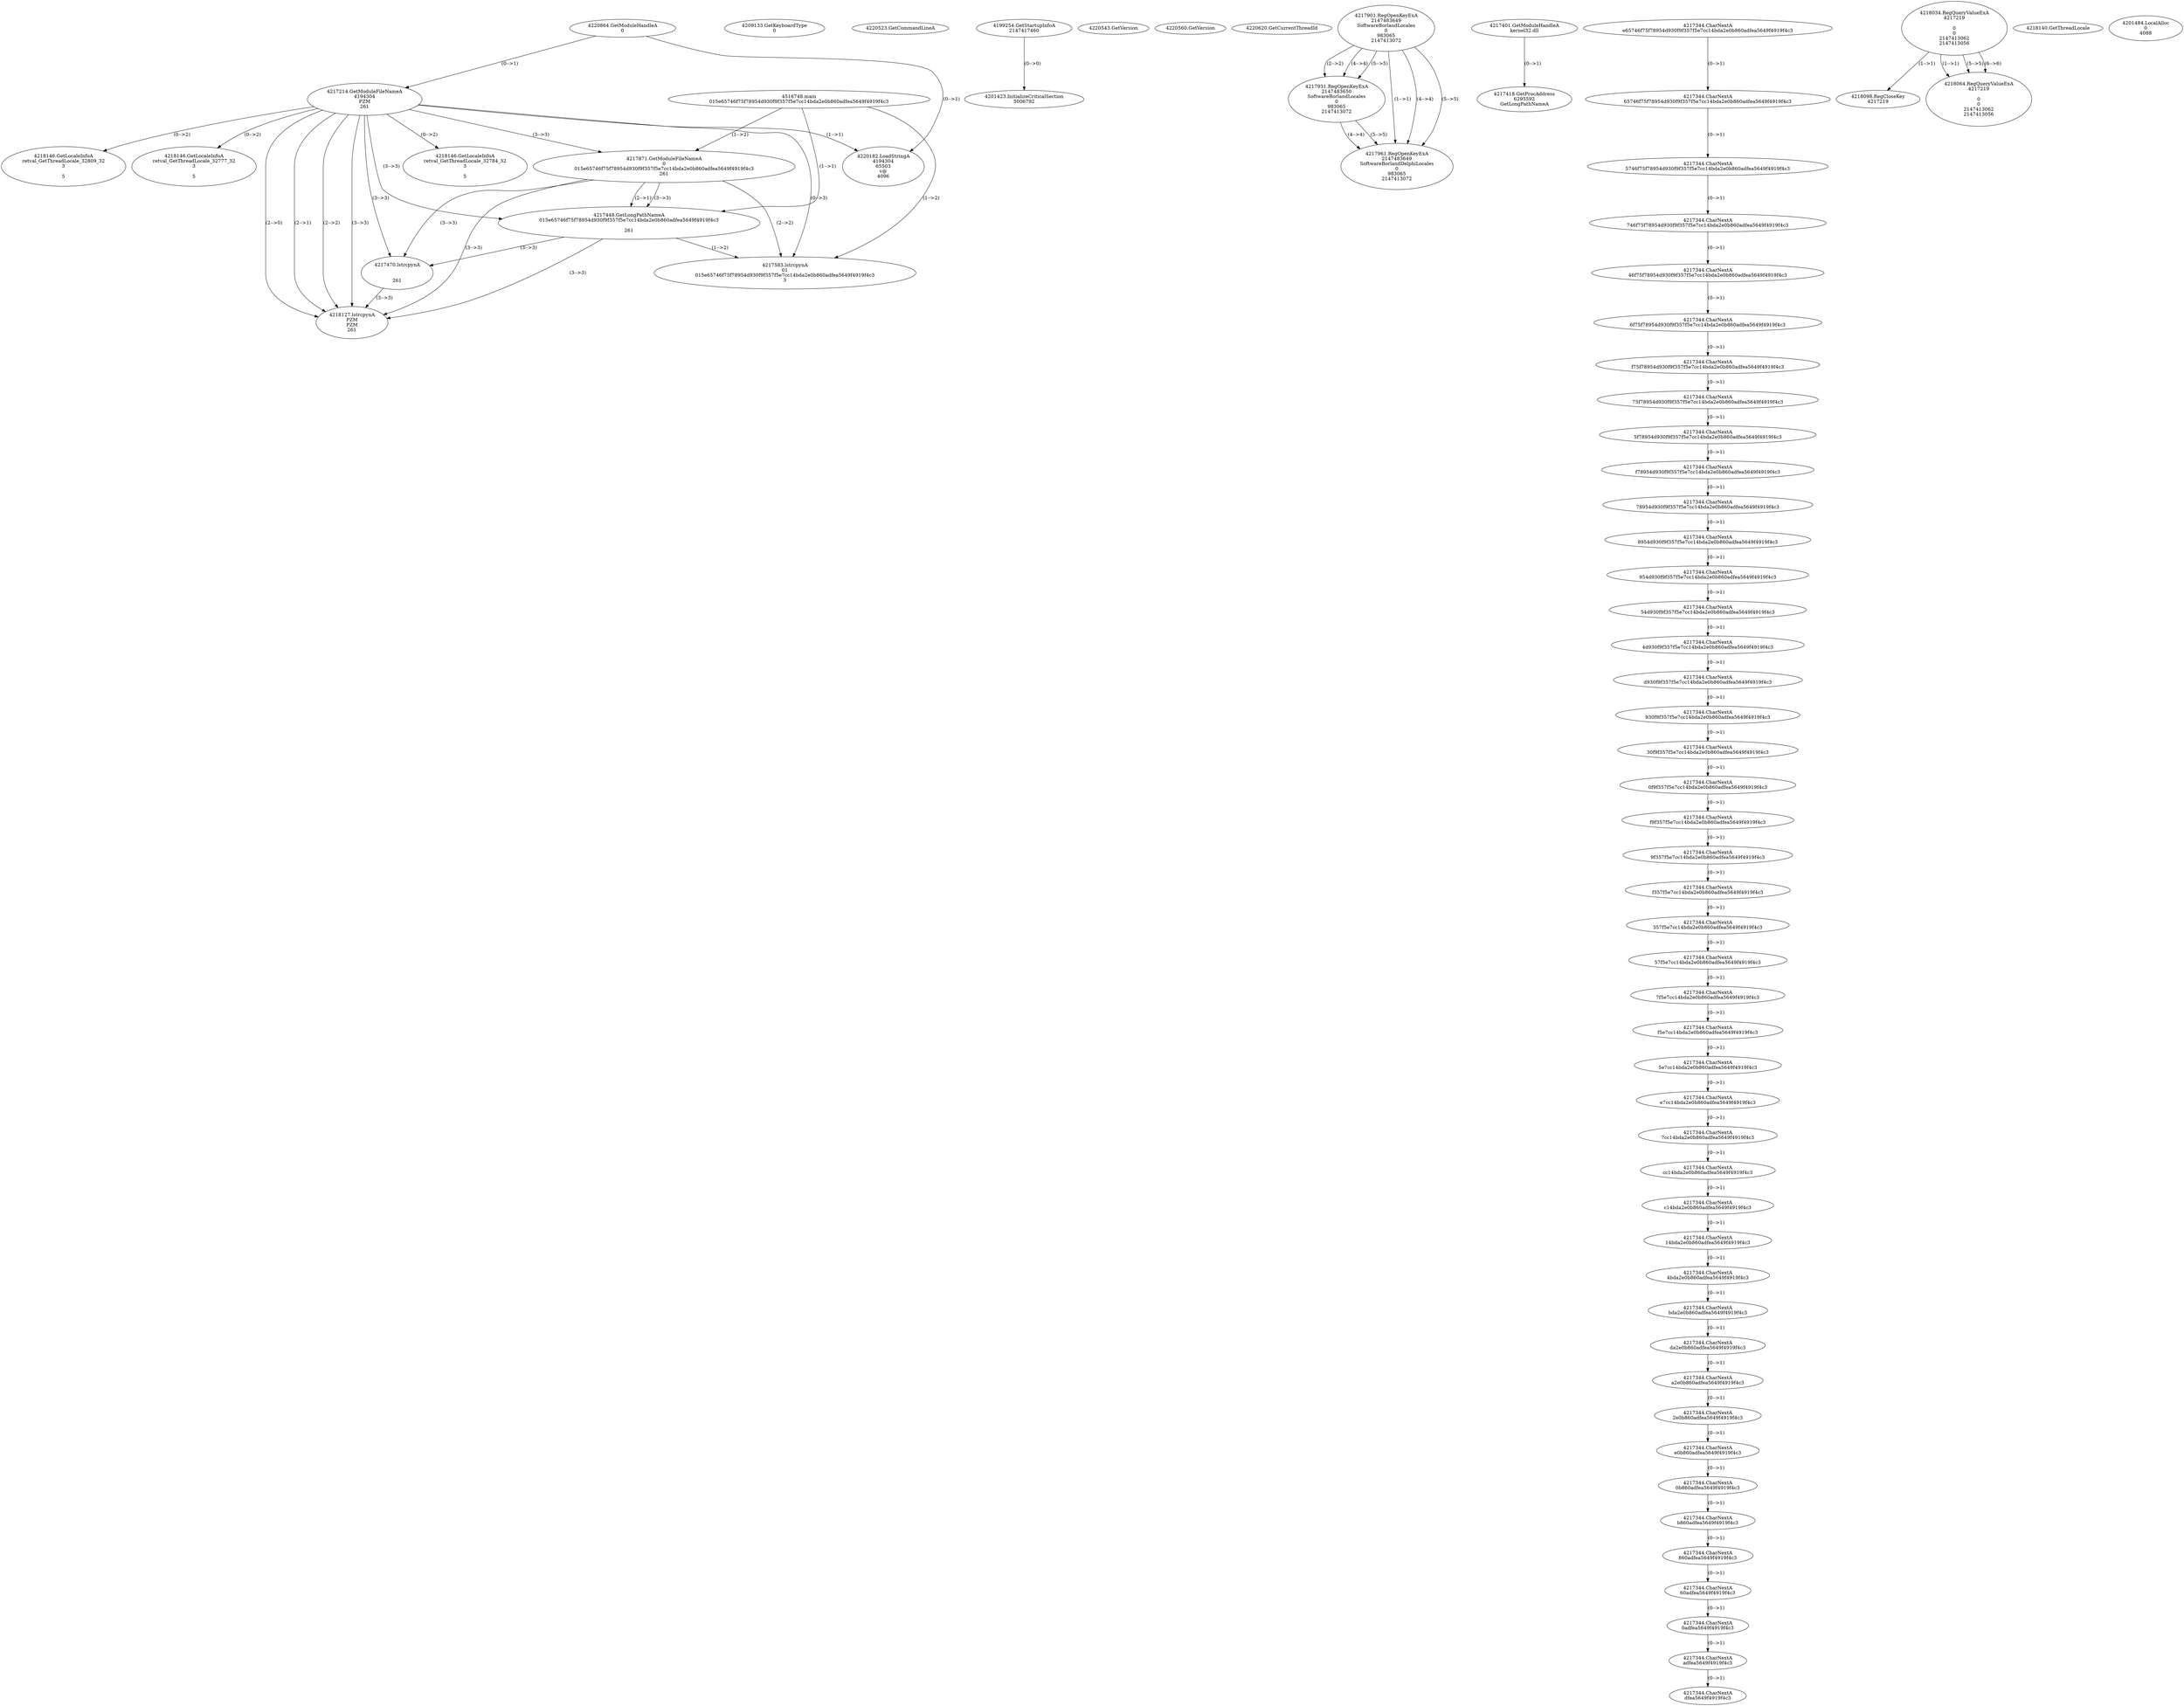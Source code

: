 // Global SCDG with merge call
digraph {
	0 [label="4516748.main
015e65746f75f78954d930f9f357f5e7cc14bda2e0b860adfea5649f4919f4c3"]
	1 [label="4220864.GetModuleHandleA
0"]
	2 [label="4209133.GetKeyboardType
0"]
	3 [label="4220523.GetCommandLineA
"]
	4 [label="4199254.GetStartupInfoA
2147417460"]
	5 [label="4220543.GetVersion
"]
	6 [label="4220560.GetVersion
"]
	7 [label="4220620.GetCurrentThreadId
"]
	8 [label="4217214.GetModuleFileNameA
4194304
PZM
261"]
	1 -> 8 [label="(0-->1)"]
	9 [label="4217871.GetModuleFileNameA
0
015e65746f75f78954d930f9f357f5e7cc14bda2e0b860adfea5649f4919f4c3
261"]
	0 -> 9 [label="(1-->2)"]
	8 -> 9 [label="(3-->3)"]
	10 [label="4217901.RegOpenKeyExA
2147483649
Software\Borland\Locales
0
983065
2147413072"]
	11 [label="4217401.GetModuleHandleA
kernel32.dll"]
	12 [label="4217418.GetProcAddress
6295592
GetLongPathNameA"]
	11 -> 12 [label="(0-->1)"]
	13 [label="4217448.GetLongPathNameA
015e65746f75f78954d930f9f357f5e7cc14bda2e0b860adfea5649f4919f4c3

261"]
	0 -> 13 [label="(1-->1)"]
	9 -> 13 [label="(2-->1)"]
	8 -> 13 [label="(3-->3)"]
	9 -> 13 [label="(3-->3)"]
	14 [label="4217583.lstrcpynA
01
015e65746f75f78954d930f9f357f5e7cc14bda2e0b860adfea5649f4919f4c3
3"]
	0 -> 14 [label="(1-->2)"]
	9 -> 14 [label="(2-->2)"]
	13 -> 14 [label="(1-->2)"]
	8 -> 14 [label="(0-->3)"]
	15 [label="4217344.CharNextA
e65746f75f78954d930f9f357f5e7cc14bda2e0b860adfea5649f4919f4c3"]
	16 [label="4217344.CharNextA
65746f75f78954d930f9f357f5e7cc14bda2e0b860adfea5649f4919f4c3"]
	15 -> 16 [label="(0-->1)"]
	17 [label="4217344.CharNextA
5746f75f78954d930f9f357f5e7cc14bda2e0b860adfea5649f4919f4c3"]
	16 -> 17 [label="(0-->1)"]
	18 [label="4217344.CharNextA
746f75f78954d930f9f357f5e7cc14bda2e0b860adfea5649f4919f4c3"]
	17 -> 18 [label="(0-->1)"]
	19 [label="4217344.CharNextA
46f75f78954d930f9f357f5e7cc14bda2e0b860adfea5649f4919f4c3"]
	18 -> 19 [label="(0-->1)"]
	20 [label="4217344.CharNextA
6f75f78954d930f9f357f5e7cc14bda2e0b860adfea5649f4919f4c3"]
	19 -> 20 [label="(0-->1)"]
	21 [label="4217344.CharNextA
f75f78954d930f9f357f5e7cc14bda2e0b860adfea5649f4919f4c3"]
	20 -> 21 [label="(0-->1)"]
	22 [label="4217344.CharNextA
75f78954d930f9f357f5e7cc14bda2e0b860adfea5649f4919f4c3"]
	21 -> 22 [label="(0-->1)"]
	23 [label="4217344.CharNextA
5f78954d930f9f357f5e7cc14bda2e0b860adfea5649f4919f4c3"]
	22 -> 23 [label="(0-->1)"]
	24 [label="4217344.CharNextA
f78954d930f9f357f5e7cc14bda2e0b860adfea5649f4919f4c3"]
	23 -> 24 [label="(0-->1)"]
	25 [label="4217344.CharNextA
78954d930f9f357f5e7cc14bda2e0b860adfea5649f4919f4c3"]
	24 -> 25 [label="(0-->1)"]
	26 [label="4217344.CharNextA
8954d930f9f357f5e7cc14bda2e0b860adfea5649f4919f4c3"]
	25 -> 26 [label="(0-->1)"]
	27 [label="4217344.CharNextA
954d930f9f357f5e7cc14bda2e0b860adfea5649f4919f4c3"]
	26 -> 27 [label="(0-->1)"]
	28 [label="4217344.CharNextA
54d930f9f357f5e7cc14bda2e0b860adfea5649f4919f4c3"]
	27 -> 28 [label="(0-->1)"]
	29 [label="4217344.CharNextA
4d930f9f357f5e7cc14bda2e0b860adfea5649f4919f4c3"]
	28 -> 29 [label="(0-->1)"]
	30 [label="4217344.CharNextA
d930f9f357f5e7cc14bda2e0b860adfea5649f4919f4c3"]
	29 -> 30 [label="(0-->1)"]
	31 [label="4217344.CharNextA
930f9f357f5e7cc14bda2e0b860adfea5649f4919f4c3"]
	30 -> 31 [label="(0-->1)"]
	32 [label="4217344.CharNextA
30f9f357f5e7cc14bda2e0b860adfea5649f4919f4c3"]
	31 -> 32 [label="(0-->1)"]
	33 [label="4217344.CharNextA
0f9f357f5e7cc14bda2e0b860adfea5649f4919f4c3"]
	32 -> 33 [label="(0-->1)"]
	34 [label="4217344.CharNextA
f9f357f5e7cc14bda2e0b860adfea5649f4919f4c3"]
	33 -> 34 [label="(0-->1)"]
	35 [label="4217344.CharNextA
9f357f5e7cc14bda2e0b860adfea5649f4919f4c3"]
	34 -> 35 [label="(0-->1)"]
	36 [label="4217344.CharNextA
f357f5e7cc14bda2e0b860adfea5649f4919f4c3"]
	35 -> 36 [label="(0-->1)"]
	37 [label="4217344.CharNextA
357f5e7cc14bda2e0b860adfea5649f4919f4c3"]
	36 -> 37 [label="(0-->1)"]
	38 [label="4217344.CharNextA
57f5e7cc14bda2e0b860adfea5649f4919f4c3"]
	37 -> 38 [label="(0-->1)"]
	39 [label="4217344.CharNextA
7f5e7cc14bda2e0b860adfea5649f4919f4c3"]
	38 -> 39 [label="(0-->1)"]
	40 [label="4217344.CharNextA
f5e7cc14bda2e0b860adfea5649f4919f4c3"]
	39 -> 40 [label="(0-->1)"]
	41 [label="4217344.CharNextA
5e7cc14bda2e0b860adfea5649f4919f4c3"]
	40 -> 41 [label="(0-->1)"]
	42 [label="4217344.CharNextA
e7cc14bda2e0b860adfea5649f4919f4c3"]
	41 -> 42 [label="(0-->1)"]
	43 [label="4217344.CharNextA
7cc14bda2e0b860adfea5649f4919f4c3"]
	42 -> 43 [label="(0-->1)"]
	44 [label="4217344.CharNextA
cc14bda2e0b860adfea5649f4919f4c3"]
	43 -> 44 [label="(0-->1)"]
	45 [label="4217344.CharNextA
c14bda2e0b860adfea5649f4919f4c3"]
	44 -> 45 [label="(0-->1)"]
	46 [label="4217344.CharNextA
14bda2e0b860adfea5649f4919f4c3"]
	45 -> 46 [label="(0-->1)"]
	47 [label="4217344.CharNextA
4bda2e0b860adfea5649f4919f4c3"]
	46 -> 47 [label="(0-->1)"]
	48 [label="4217344.CharNextA
bda2e0b860adfea5649f4919f4c3"]
	47 -> 48 [label="(0-->1)"]
	49 [label="4217344.CharNextA
da2e0b860adfea5649f4919f4c3"]
	48 -> 49 [label="(0-->1)"]
	50 [label="4217344.CharNextA
a2e0b860adfea5649f4919f4c3"]
	49 -> 50 [label="(0-->1)"]
	51 [label="4217344.CharNextA
2e0b860adfea5649f4919f4c3"]
	50 -> 51 [label="(0-->1)"]
	52 [label="4217344.CharNextA
e0b860adfea5649f4919f4c3"]
	51 -> 52 [label="(0-->1)"]
	53 [label="4217344.CharNextA
0b860adfea5649f4919f4c3"]
	52 -> 53 [label="(0-->1)"]
	54 [label="4217344.CharNextA
b860adfea5649f4919f4c3"]
	53 -> 54 [label="(0-->1)"]
	55 [label="4217344.CharNextA
860adfea5649f4919f4c3"]
	54 -> 55 [label="(0-->1)"]
	56 [label="4217344.CharNextA
60adfea5649f4919f4c3"]
	55 -> 56 [label="(0-->1)"]
	57 [label="4217344.CharNextA
0adfea5649f4919f4c3"]
	56 -> 57 [label="(0-->1)"]
	58 [label="4217344.CharNextA
adfea5649f4919f4c3"]
	57 -> 58 [label="(0-->1)"]
	59 [label="4217344.CharNextA
dfea5649f4919f4c3"]
	58 -> 59 [label="(0-->1)"]
	60 [label="4217470.lstrcpynA


261"]
	8 -> 60 [label="(3-->3)"]
	9 -> 60 [label="(3-->3)"]
	13 -> 60 [label="(3-->3)"]
	61 [label="4218034.RegQueryValueExA
4217219

0
0
2147413062
2147413056"]
	62 [label="4218098.RegCloseKey
4217219"]
	61 -> 62 [label="(1-->1)"]
	63 [label="4218127.lstrcpynA
PZM
PZM
261"]
	8 -> 63 [label="(2-->1)"]
	8 -> 63 [label="(2-->2)"]
	8 -> 63 [label="(3-->3)"]
	9 -> 63 [label="(3-->3)"]
	13 -> 63 [label="(3-->3)"]
	60 -> 63 [label="(3-->3)"]
	8 -> 63 [label="(2-->0)"]
	64 [label="4218140.GetThreadLocale
"]
	65 [label="4218146.GetLocaleInfoA
retval_GetThreadLocale_32784_32
3

5"]
	8 -> 65 [label="(0-->2)"]
	66 [label="4220182.LoadStringA
4194304
65503
\v@
4096"]
	1 -> 66 [label="(0-->1)"]
	8 -> 66 [label="(1-->1)"]
	67 [label="4201423.InitializeCriticalSection
5006792"]
	4 -> 67 [label="(0-->0)"]
	68 [label="4201484.LocalAlloc
0
4088"]
	69 [label="4217931.RegOpenKeyExA
2147483650
Software\Borland\Locales
0
983065
2147413072"]
	10 -> 69 [label="(2-->2)"]
	10 -> 69 [label="(4-->4)"]
	10 -> 69 [label="(5-->5)"]
	70 [label="4218064.RegQueryValueExA
4217219

0
0
2147413062
2147413056"]
	61 -> 70 [label="(1-->1)"]
	61 -> 70 [label="(5-->5)"]
	61 -> 70 [label="(6-->6)"]
	71 [label="4218146.GetLocaleInfoA
retval_GetThreadLocale_32809_32
3

5"]
	8 -> 71 [label="(0-->2)"]
	72 [label="4217961.RegOpenKeyExA
2147483649
Software\Borland\Delphi\Locales
0
983065
2147413072"]
	10 -> 72 [label="(1-->1)"]
	10 -> 72 [label="(4-->4)"]
	69 -> 72 [label="(4-->4)"]
	10 -> 72 [label="(5-->5)"]
	69 -> 72 [label="(5-->5)"]
	73 [label="4218146.GetLocaleInfoA
retval_GetThreadLocale_32777_32
3

5"]
	8 -> 73 [label="(0-->2)"]
}
